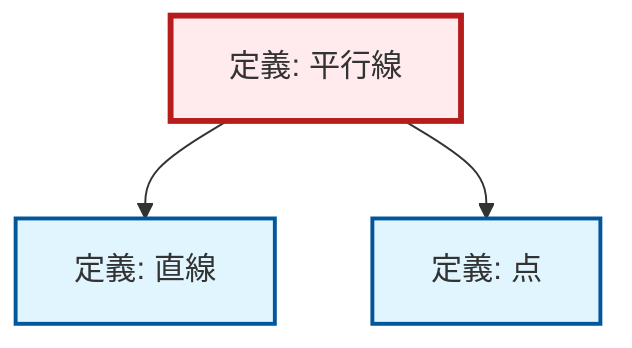 graph TD
    classDef definition fill:#e1f5fe,stroke:#01579b,stroke-width:2px
    classDef theorem fill:#f3e5f5,stroke:#4a148c,stroke-width:2px
    classDef axiom fill:#fff3e0,stroke:#e65100,stroke-width:2px
    classDef example fill:#e8f5e9,stroke:#1b5e20,stroke-width:2px
    classDef current fill:#ffebee,stroke:#b71c1c,stroke-width:3px
    def-parallel["定義: 平行線"]:::definition
    def-line["定義: 直線"]:::definition
    def-point["定義: 点"]:::definition
    def-parallel --> def-line
    def-parallel --> def-point
    class def-parallel current